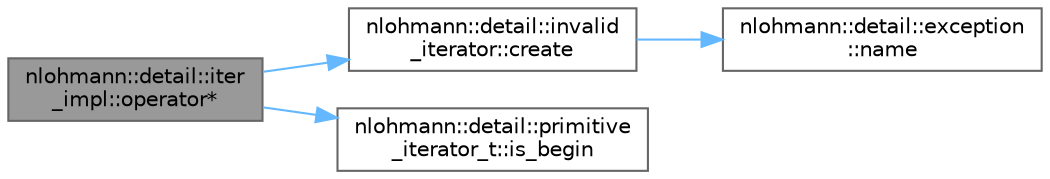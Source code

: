 digraph "nlohmann::detail::iter_impl::operator*"
{
 // LATEX_PDF_SIZE
  bgcolor="transparent";
  edge [fontname=Helvetica,fontsize=10,labelfontname=Helvetica,labelfontsize=10];
  node [fontname=Helvetica,fontsize=10,shape=box,height=0.2,width=0.4];
  rankdir="LR";
  Node1 [label="nlohmann::detail::iter\l_impl::operator*",height=0.2,width=0.4,color="gray40", fillcolor="grey60", style="filled", fontcolor="black",tooltip="return a reference to the value pointed to by the iterator"];
  Node1 -> Node2 [color="steelblue1",style="solid"];
  Node2 [label="nlohmann::detail::invalid\l_iterator::create",height=0.2,width=0.4,color="grey40", fillcolor="white", style="filled",URL="$a01567.html#a4e849260a3caa1b288c7e619130c6c09",tooltip=" "];
  Node2 -> Node3 [color="steelblue1",style="solid"];
  Node3 [label="nlohmann::detail::exception\l::name",height=0.2,width=0.4,color="grey40", fillcolor="white", style="filled",URL="$a01559.html#abf41a7e9178356314082284e6cfea278",tooltip=" "];
  Node1 -> Node4 [color="steelblue1",style="solid"];
  Node4 [label="nlohmann::detail::primitive\l_iterator_t::is_begin",height=0.2,width=0.4,color="grey40", fillcolor="white", style="filled",URL="$a02003.html#a8d1a7d46b3fcd06edd034f04ededb5e4",tooltip="return whether the iterator can be dereferenced"];
}
